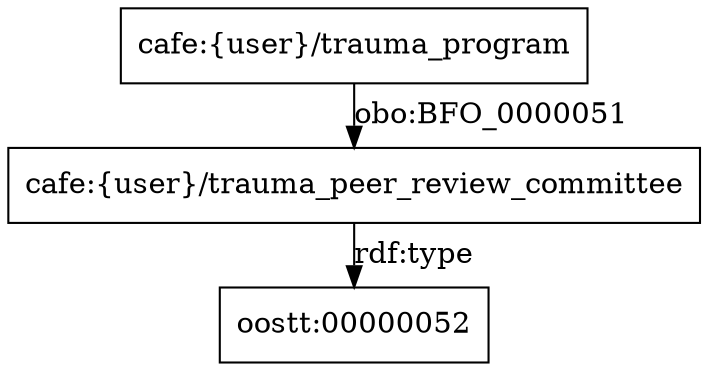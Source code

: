 digraph g { node [shape=rectangle];
graph [splines=true, nodesep=.5, ranksep=0, overlap=false];
"cafe:{user}/trauma_program" -> "cafe:{user}/trauma_peer_review_committee" [label="obo:BFO_0000051"]
"cafe:{user}/trauma_peer_review_committee" -> "oostt:00000052" [label="rdf:type"]
}